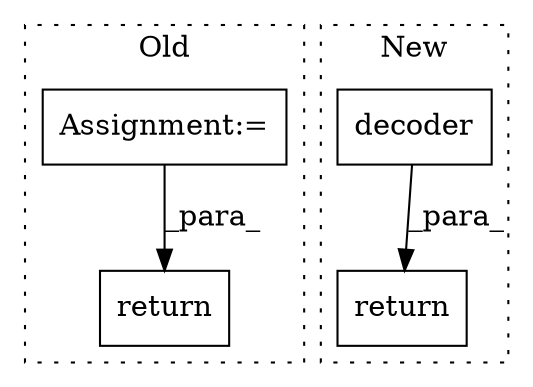 digraph G {
subgraph cluster0 {
1 [label="return" a="41" s="1235" l="7" shape="box"];
3 [label="Assignment:=" a="7" s="1135" l="1" shape="box"];
label = "Old";
style="dotted";
}
subgraph cluster1 {
2 [label="decoder" a="32" s="1631,1650" l="8,1" shape="box"];
4 [label="return" a="41" s="1727" l="12" shape="box"];
label = "New";
style="dotted";
}
2 -> 4 [label="_para_"];
3 -> 1 [label="_para_"];
}